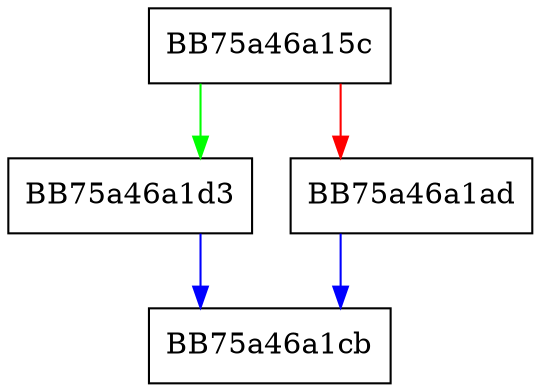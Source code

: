 digraph CSIDL_2_ix {
  node [shape="box"];
  graph [splines=ortho];
  BB75a46a15c -> BB75a46a1d3 [color="green"];
  BB75a46a15c -> BB75a46a1ad [color="red"];
  BB75a46a1ad -> BB75a46a1cb [color="blue"];
  BB75a46a1d3 -> BB75a46a1cb [color="blue"];
}
